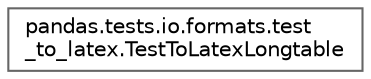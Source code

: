 digraph "Graphical Class Hierarchy"
{
 // LATEX_PDF_SIZE
  bgcolor="transparent";
  edge [fontname=Helvetica,fontsize=10,labelfontname=Helvetica,labelfontsize=10];
  node [fontname=Helvetica,fontsize=10,shape=box,height=0.2,width=0.4];
  rankdir="LR";
  Node0 [id="Node000000",label="pandas.tests.io.formats.test\l_to_latex.TestToLatexLongtable",height=0.2,width=0.4,color="grey40", fillcolor="white", style="filled",URL="$dc/d84/classpandas_1_1tests_1_1io_1_1formats_1_1test__to__latex_1_1TestToLatexLongtable.html",tooltip=" "];
}
